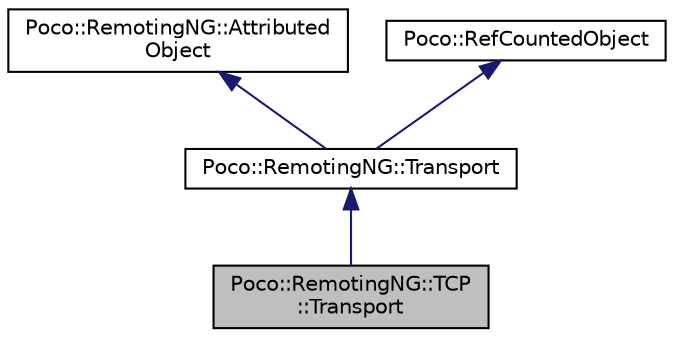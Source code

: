 digraph "Poco::RemotingNG::TCP::Transport"
{
 // LATEX_PDF_SIZE
  edge [fontname="Helvetica",fontsize="10",labelfontname="Helvetica",labelfontsize="10"];
  node [fontname="Helvetica",fontsize="10",shape=record];
  Node1 [label="Poco::RemotingNG::TCP\l::Transport",height=0.2,width=0.4,color="black", fillcolor="grey75", style="filled", fontcolor="black",tooltip="The Transport implementation for RemotingNG TCP."];
  Node2 -> Node1 [dir="back",color="midnightblue",fontsize="10",style="solid"];
  Node2 [label="Poco::RemotingNG::Transport",height=0.2,width=0.4,color="black", fillcolor="white", style="filled",URL="$classPoco_1_1RemotingNG_1_1Transport.html",tooltip=" "];
  Node3 -> Node2 [dir="back",color="midnightblue",fontsize="10",style="solid"];
  Node3 [label="Poco::RemotingNG::Attributed\lObject",height=0.2,width=0.4,color="black", fillcolor="white", style="filled",URL="$classPoco_1_1RemotingNG_1_1AttributedObject.html",tooltip=" "];
  Node4 -> Node2 [dir="back",color="midnightblue",fontsize="10",style="solid"];
  Node4 [label="Poco::RefCountedObject",height=0.2,width=0.4,color="black", fillcolor="white", style="filled",URL="$classPoco_1_1RefCountedObject.html",tooltip=" "];
}
